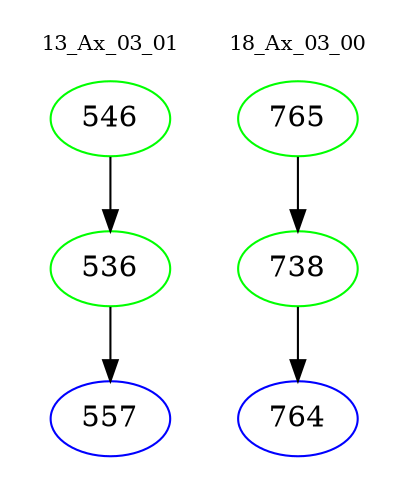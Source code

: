 digraph{
subgraph cluster_0 {
color = white
label = "13_Ax_03_01";
fontsize=10;
T0_546 [label="546", color="green"]
T0_546 -> T0_536 [color="black"]
T0_536 [label="536", color="green"]
T0_536 -> T0_557 [color="black"]
T0_557 [label="557", color="blue"]
}
subgraph cluster_1 {
color = white
label = "18_Ax_03_00";
fontsize=10;
T1_765 [label="765", color="green"]
T1_765 -> T1_738 [color="black"]
T1_738 [label="738", color="green"]
T1_738 -> T1_764 [color="black"]
T1_764 [label="764", color="blue"]
}
}
